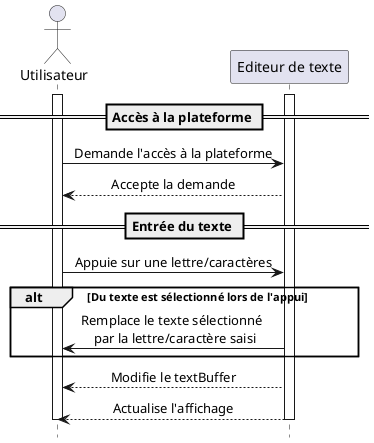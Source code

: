 @startuml
hide footbox
skinparam sequenceMessageAlign center

actor Utilisateur
participant "Editeur de texte"

activate Utilisateur
activate "Editeur de texte"

== Accès à la plateforme ==

Utilisateur -> "Editeur de texte": Demande l'accès à la plateforme
Utilisateur <-- "Editeur de texte": Accepte la demande

== Entrée du texte ==

Utilisateur -> "Editeur de texte": Appuie sur une lettre/caractères

alt Du texte est sélectionné lors de l'appui
  Utilisateur <- "Editeur de texte": Remplace le texte sélectionné \n par la lettre/caractère saisi
end

Utilisateur <-- "Editeur de texte": Modifie le textBuffer
Utilisateur <-- "Editeur de texte": Actualise l'affichage

deactivate Utilisateur
deactivate "Editeur de texte"
@enduml